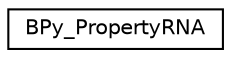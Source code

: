 digraph G
{
  edge [fontname="Helvetica",fontsize="10",labelfontname="Helvetica",labelfontsize="10"];
  node [fontname="Helvetica",fontsize="10",shape=record];
  rankdir=LR;
  Node1 [label="BPy_PropertyRNA",height=0.2,width=0.4,color="black", fillcolor="white", style="filled",URL="$d8/df7/structBPy__PropertyRNA.html"];
}
